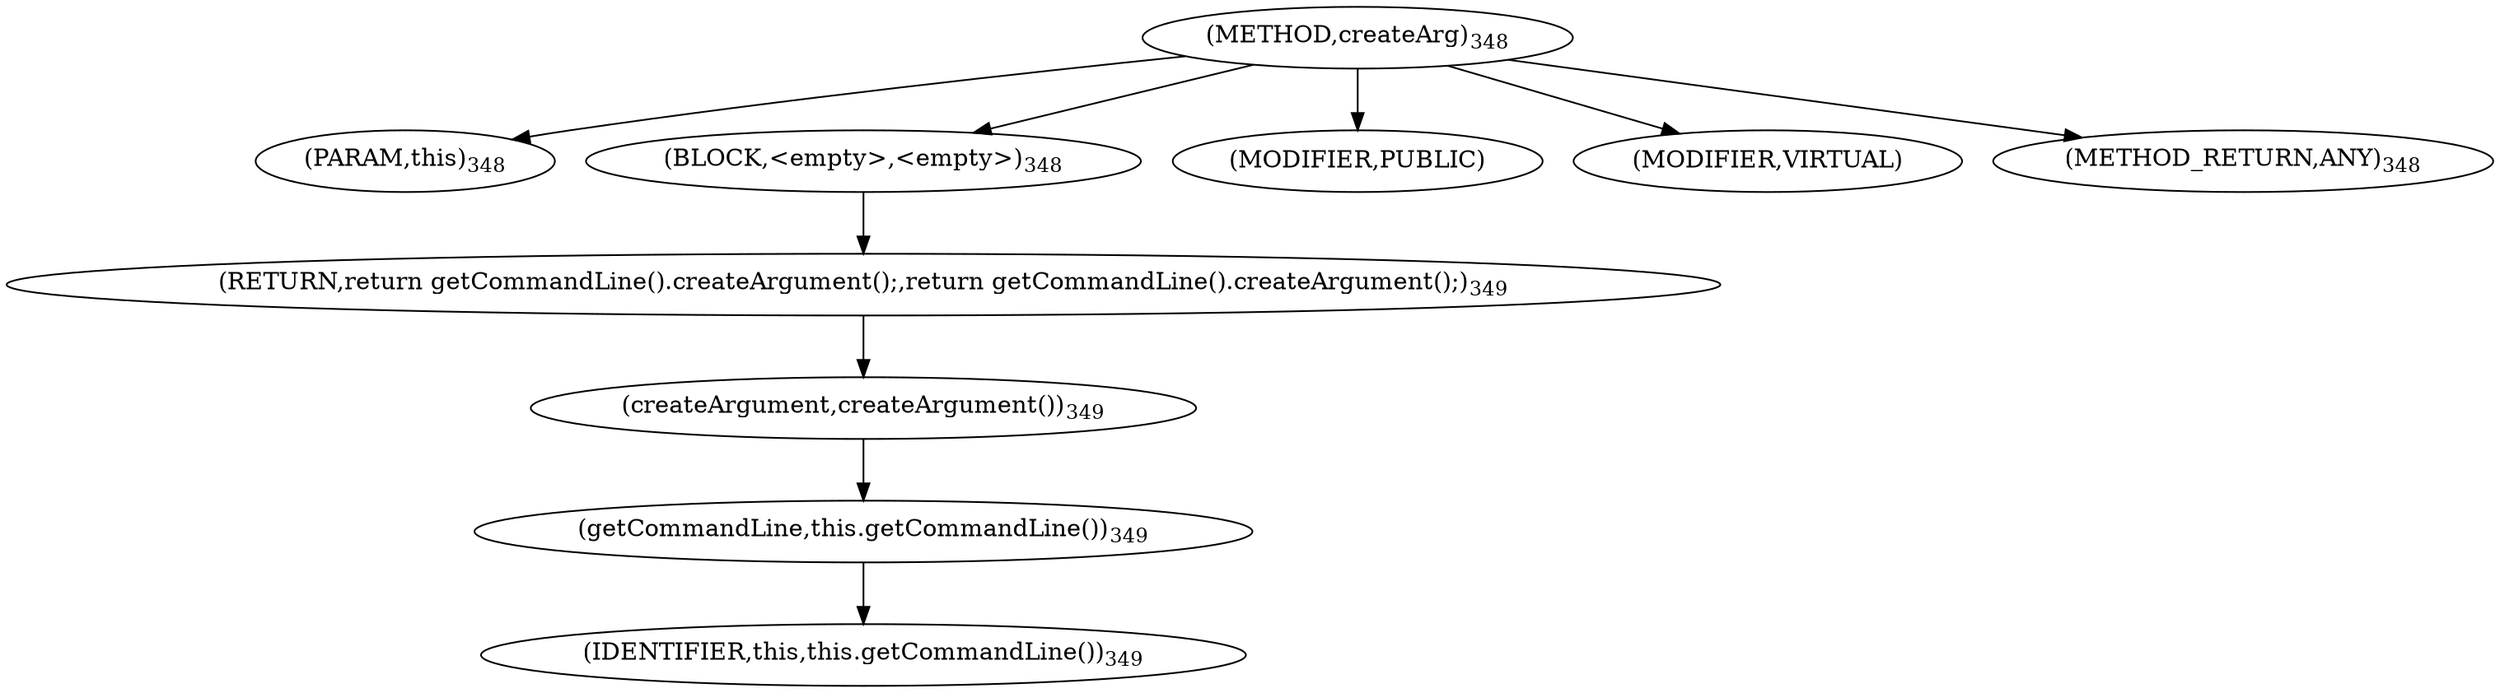 digraph "createArg" {  
"977" [label = <(METHOD,createArg)<SUB>348</SUB>> ]
"71" [label = <(PARAM,this)<SUB>348</SUB>> ]
"978" [label = <(BLOCK,&lt;empty&gt;,&lt;empty&gt;)<SUB>348</SUB>> ]
"979" [label = <(RETURN,return getCommandLine().createArgument();,return getCommandLine().createArgument();)<SUB>349</SUB>> ]
"980" [label = <(createArgument,createArgument())<SUB>349</SUB>> ]
"981" [label = <(getCommandLine,this.getCommandLine())<SUB>349</SUB>> ]
"70" [label = <(IDENTIFIER,this,this.getCommandLine())<SUB>349</SUB>> ]
"982" [label = <(MODIFIER,PUBLIC)> ]
"983" [label = <(MODIFIER,VIRTUAL)> ]
"984" [label = <(METHOD_RETURN,ANY)<SUB>348</SUB>> ]
  "977" -> "71" 
  "977" -> "978" 
  "977" -> "982" 
  "977" -> "983" 
  "977" -> "984" 
  "978" -> "979" 
  "979" -> "980" 
  "980" -> "981" 
  "981" -> "70" 
}
